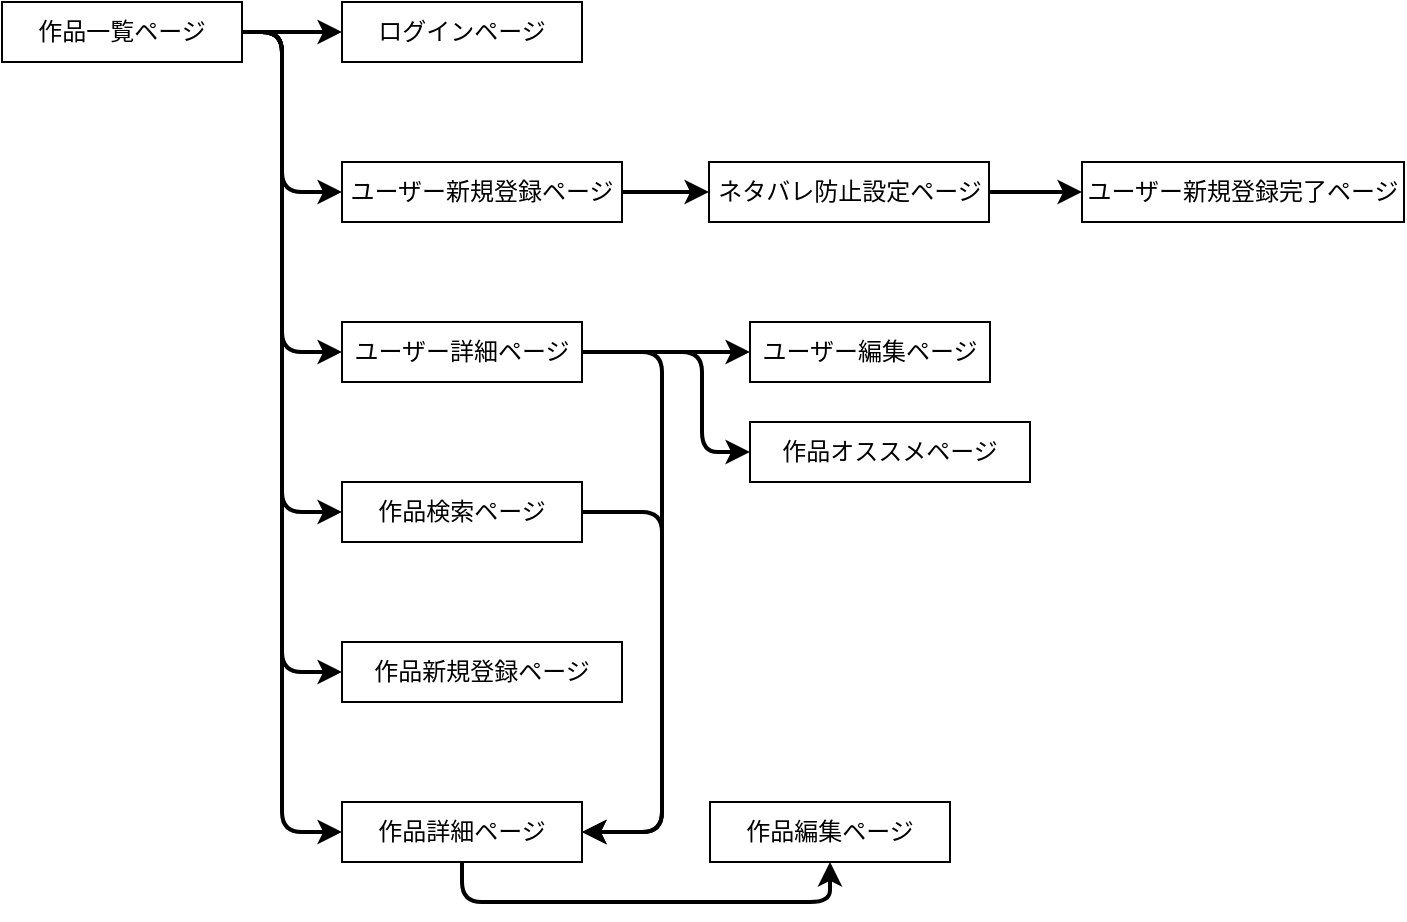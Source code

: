 <mxfile>
    <diagram id="bxGV0fvLmAmVQSZofzMQ" name="ページ1">
        <mxGraphModel dx="1725" dy="1849" grid="1" gridSize="10" guides="1" tooltips="1" connect="1" arrows="1" fold="1" page="1" pageScale="1" pageWidth="827" pageHeight="1169" math="0" shadow="0">
            <root>
                <mxCell id="0"/>
                <mxCell id="1" parent="0"/>
                <mxCell id="29" style="edgeStyle=orthogonalEdgeStyle;html=1;startArrow=none;startFill=0;strokeWidth=2;" edge="1" parent="1" source="2" target="14">
                    <mxGeometry relative="1" as="geometry">
                        <Array as="points">
                            <mxPoint x="130" y="-65"/>
                            <mxPoint x="130" y="15"/>
                        </Array>
                    </mxGeometry>
                </mxCell>
                <mxCell id="30" style="edgeStyle=orthogonalEdgeStyle;html=1;startArrow=none;startFill=0;strokeWidth=2;" edge="1" parent="1" source="2" target="19">
                    <mxGeometry relative="1" as="geometry">
                        <Array as="points">
                            <mxPoint x="130" y="-65"/>
                            <mxPoint x="130" y="255"/>
                        </Array>
                    </mxGeometry>
                </mxCell>
                <mxCell id="31" style="edgeStyle=orthogonalEdgeStyle;html=1;entryX=0;entryY=0.5;entryDx=0;entryDy=0;startArrow=none;startFill=0;strokeWidth=2;" edge="1" parent="1" source="2" target="13">
                    <mxGeometry relative="1" as="geometry">
                        <Array as="points">
                            <mxPoint x="60" y="-65"/>
                        </Array>
                    </mxGeometry>
                </mxCell>
                <mxCell id="32" style="edgeStyle=orthogonalEdgeStyle;html=1;startArrow=none;startFill=0;strokeWidth=2;" edge="1" parent="1" source="2" target="12">
                    <mxGeometry relative="1" as="geometry">
                        <Array as="points">
                            <mxPoint x="130" y="-65"/>
                            <mxPoint x="130" y="95"/>
                        </Array>
                    </mxGeometry>
                </mxCell>
                <mxCell id="38" style="edgeStyle=orthogonalEdgeStyle;html=1;entryX=0;entryY=0.5;entryDx=0;entryDy=0;startArrow=none;startFill=0;endArrow=classic;endFill=1;strokeWidth=2;" edge="1" parent="1" source="2" target="3">
                    <mxGeometry relative="1" as="geometry">
                        <Array as="points">
                            <mxPoint x="130" y="-65"/>
                            <mxPoint x="130" y="335"/>
                        </Array>
                    </mxGeometry>
                </mxCell>
                <mxCell id="2" value="作品一覧ページ" style="whiteSpace=wrap;html=1;" vertex="1" parent="1">
                    <mxGeometry x="-10" y="-80" width="120" height="30" as="geometry"/>
                </mxCell>
                <mxCell id="26" style="edgeStyle=orthogonalEdgeStyle;html=1;startArrow=none;startFill=0;strokeWidth=2;entryX=0.5;entryY=1;entryDx=0;entryDy=0;exitX=0.5;exitY=1;exitDx=0;exitDy=0;" edge="1" parent="1" source="3" target="20">
                    <mxGeometry relative="1" as="geometry">
                        <Array as="points">
                            <mxPoint x="220" y="370"/>
                            <mxPoint x="404" y="370"/>
                        </Array>
                    </mxGeometry>
                </mxCell>
                <mxCell id="3" value="作品詳細ページ" style="whiteSpace=wrap;html=1;" vertex="1" parent="1">
                    <mxGeometry x="160" y="320" width="120" height="30" as="geometry"/>
                </mxCell>
                <mxCell id="24" style="edgeStyle=orthogonalEdgeStyle;html=1;entryX=1;entryY=0.5;entryDx=0;entryDy=0;startArrow=classic;startFill=1;strokeWidth=2;endArrow=none;endFill=0;" edge="1" parent="1" source="4" target="2">
                    <mxGeometry relative="1" as="geometry">
                        <Array as="points">
                            <mxPoint x="130" y="175"/>
                            <mxPoint x="130" y="-65"/>
                        </Array>
                    </mxGeometry>
                </mxCell>
                <mxCell id="25" style="edgeStyle=orthogonalEdgeStyle;html=1;startArrow=none;startFill=0;strokeWidth=2;" edge="1" parent="1" source="4" target="3">
                    <mxGeometry relative="1" as="geometry">
                        <Array as="points">
                            <mxPoint x="320" y="175"/>
                            <mxPoint x="320" y="335"/>
                        </Array>
                    </mxGeometry>
                </mxCell>
                <mxCell id="4" value="作品検索ページ" style="whiteSpace=wrap;html=1;" vertex="1" parent="1">
                    <mxGeometry x="160" y="160" width="120" height="30" as="geometry"/>
                </mxCell>
                <mxCell id="33" style="edgeStyle=none;html=1;startArrow=none;startFill=0;strokeWidth=2;" edge="1" parent="1" source="12" target="21">
                    <mxGeometry relative="1" as="geometry"/>
                </mxCell>
                <mxCell id="34" style="edgeStyle=orthogonalEdgeStyle;html=1;startArrow=none;startFill=0;strokeWidth=2;" edge="1" parent="1" source="12" target="3">
                    <mxGeometry relative="1" as="geometry">
                        <Array as="points">
                            <mxPoint x="320" y="95"/>
                            <mxPoint x="320" y="335"/>
                        </Array>
                    </mxGeometry>
                </mxCell>
                <mxCell id="36" style="html=1;startArrow=none;startFill=0;strokeWidth=2;exitX=0.583;exitY=0.5;exitDx=0;exitDy=0;exitPerimeter=0;edgeStyle=orthogonalEdgeStyle;" edge="1" parent="1" source="12" target="18">
                    <mxGeometry relative="1" as="geometry">
                        <mxPoint x="260" y="140" as="targetPoint"/>
                        <Array as="points">
                            <mxPoint x="340" y="95"/>
                            <mxPoint x="340" y="145"/>
                        </Array>
                    </mxGeometry>
                </mxCell>
                <mxCell id="12" value="ユーザー詳細ページ" style="whiteSpace=wrap;html=1;" vertex="1" parent="1">
                    <mxGeometry x="160" y="80" width="120" height="30" as="geometry"/>
                </mxCell>
                <mxCell id="13" value="ログインページ" style="whiteSpace=wrap;html=1;" vertex="1" parent="1">
                    <mxGeometry x="160" y="-80" width="120" height="30" as="geometry"/>
                </mxCell>
                <mxCell id="27" style="edgeStyle=none;html=1;startArrow=none;startFill=0;strokeWidth=2;" edge="1" parent="1" source="14" target="15">
                    <mxGeometry relative="1" as="geometry">
                        <mxPoint x="410" y="85" as="targetPoint"/>
                    </mxGeometry>
                </mxCell>
                <mxCell id="14" value="ユーザー新規登録ページ" style="whiteSpace=wrap;html=1;" vertex="1" parent="1">
                    <mxGeometry x="160" width="140" height="30" as="geometry"/>
                </mxCell>
                <mxCell id="28" style="edgeStyle=none;html=1;startArrow=none;startFill=0;strokeWidth=2;" edge="1" parent="1" source="15" target="16">
                    <mxGeometry relative="1" as="geometry"/>
                </mxCell>
                <mxCell id="15" value="ネタバレ防止設定ページ" style="whiteSpace=wrap;html=1;" vertex="1" parent="1">
                    <mxGeometry x="343.5" width="140" height="30" as="geometry"/>
                </mxCell>
                <mxCell id="16" value="ユーザー新規登録完了ページ" style="whiteSpace=wrap;html=1;" vertex="1" parent="1">
                    <mxGeometry x="530" width="161" height="30" as="geometry"/>
                </mxCell>
                <mxCell id="18" value="作品オススメページ" style="whiteSpace=wrap;html=1;" vertex="1" parent="1">
                    <mxGeometry x="364" y="130" width="140" height="30" as="geometry"/>
                </mxCell>
                <mxCell id="19" value="作品新規登録ページ" style="whiteSpace=wrap;html=1;" vertex="1" parent="1">
                    <mxGeometry x="160" y="240" width="140" height="30" as="geometry"/>
                </mxCell>
                <mxCell id="20" value="作品編集ページ" style="whiteSpace=wrap;html=1;" vertex="1" parent="1">
                    <mxGeometry x="344" y="320" width="120" height="30" as="geometry"/>
                </mxCell>
                <mxCell id="21" value="ユーザー編集ページ" style="whiteSpace=wrap;html=1;" vertex="1" parent="1">
                    <mxGeometry x="364" y="80" width="120" height="30" as="geometry"/>
                </mxCell>
            </root>
        </mxGraphModel>
    </diagram>
</mxfile>
